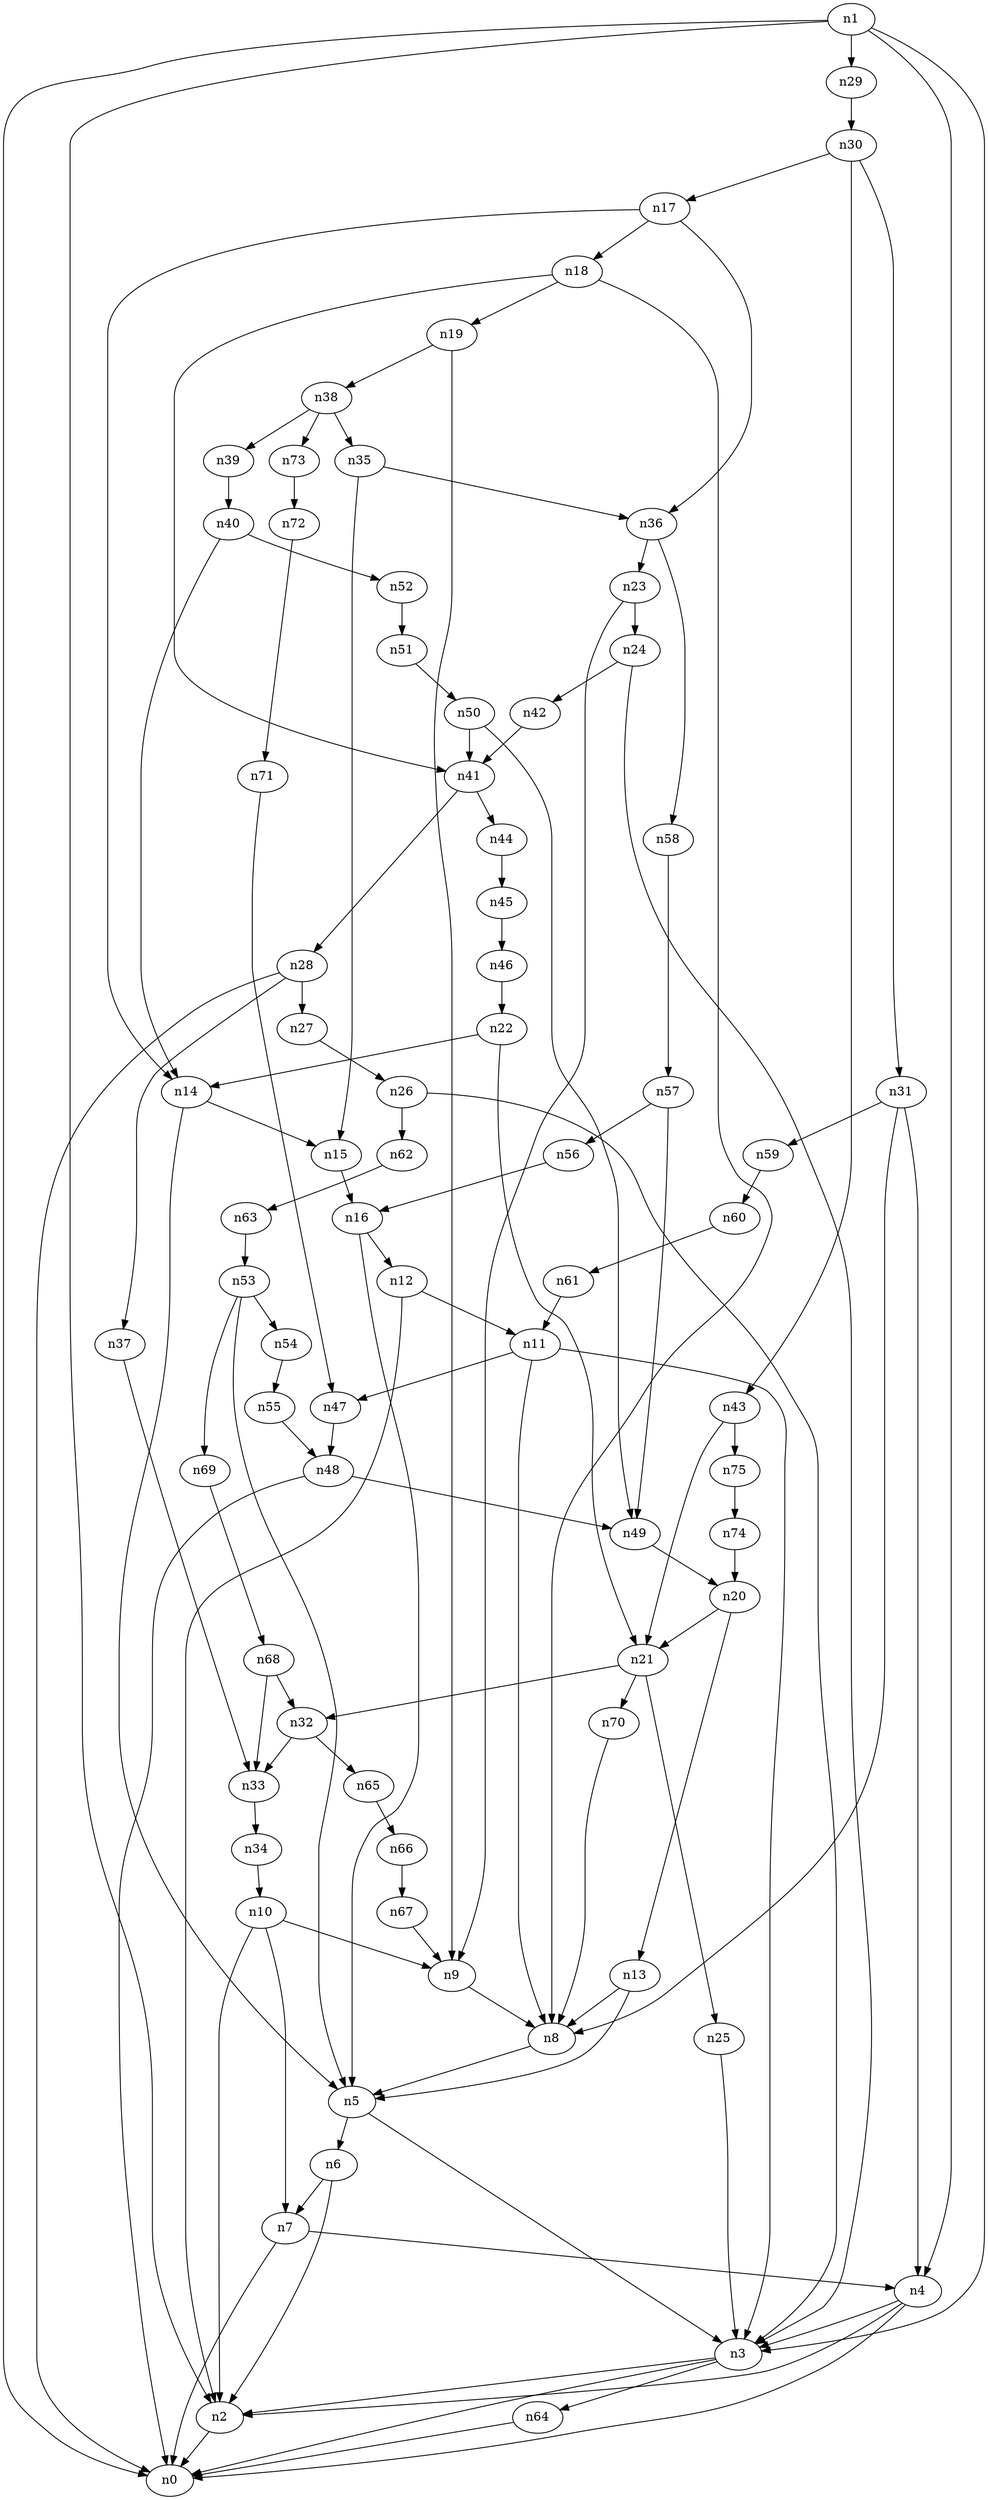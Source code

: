 digraph G {
	n1 -> n0	 [_graphml_id=e0];
	n1 -> n2	 [_graphml_id=e1];
	n1 -> n3	 [_graphml_id=e6];
	n1 -> n4	 [_graphml_id=e9];
	n1 -> n29	 [_graphml_id=e49];
	n2 -> n0	 [_graphml_id=e5];
	n3 -> n0	 [_graphml_id=e8];
	n3 -> n2	 [_graphml_id=e2];
	n3 -> n64	 [_graphml_id=e106];
	n4 -> n0	 [_graphml_id=e4];
	n4 -> n2	 [_graphml_id=e7];
	n4 -> n3	 [_graphml_id=e3];
	n5 -> n3	 [_graphml_id=e10];
	n5 -> n6	 [_graphml_id=e11];
	n6 -> n2	 [_graphml_id=e12];
	n6 -> n7	 [_graphml_id=e15];
	n7 -> n0	 [_graphml_id=e13];
	n7 -> n4	 [_graphml_id=e14];
	n8 -> n5	 [_graphml_id=e16];
	n9 -> n8	 [_graphml_id=e17];
	n10 -> n2	 [_graphml_id=e19];
	n10 -> n7	 [_graphml_id=e34];
	n10 -> n9	 [_graphml_id=e18];
	n11 -> n3	 [_graphml_id=e20];
	n11 -> n8	 [_graphml_id=e64];
	n11 -> n47	 [_graphml_id=e79];
	n12 -> n2	 [_graphml_id=e22];
	n12 -> n11	 [_graphml_id=e21];
	n13 -> n5	 [_graphml_id=e24];
	n13 -> n8	 [_graphml_id=e23];
	n14 -> n5	 [_graphml_id=e25];
	n14 -> n15	 [_graphml_id=e26];
	n15 -> n16	 [_graphml_id=e27];
	n16 -> n5	 [_graphml_id=e44];
	n16 -> n12	 [_graphml_id=e28];
	n17 -> n14	 [_graphml_id=e29];
	n17 -> n18	 [_graphml_id=e30];
	n17 -> n36	 [_graphml_id=e84];
	n18 -> n8	 [_graphml_id=e31];
	n18 -> n19	 [_graphml_id=e33];
	n18 -> n41	 [_graphml_id=e108];
	n19 -> n9	 [_graphml_id=e32];
	n19 -> n38	 [_graphml_id=e74];
	n20 -> n13	 [_graphml_id=e35];
	n20 -> n21	 [_graphml_id=e36];
	n21 -> n25	 [_graphml_id=e42];
	n21 -> n32	 [_graphml_id=e55];
	n21 -> n70	 [_graphml_id=e116];
	n22 -> n14	 [_graphml_id=e38];
	n22 -> n21	 [_graphml_id=e37];
	n23 -> n9	 [_graphml_id=e39];
	n23 -> n24	 [_graphml_id=e40];
	n24 -> n3	 [_graphml_id=e41];
	n24 -> n42	 [_graphml_id=e71];
	n25 -> n3	 [_graphml_id=e43];
	n26 -> n3	 [_graphml_id=e45];
	n26 -> n62	 [_graphml_id=e103];
	n27 -> n26	 [_graphml_id=e46];
	n28 -> n0	 [_graphml_id=e48];
	n28 -> n27	 [_graphml_id=e47];
	n28 -> n37	 [_graphml_id=e63];
	n29 -> n30	 [_graphml_id=e50];
	n30 -> n17	 [_graphml_id=e51];
	n30 -> n31	 [_graphml_id=e54];
	n30 -> n43	 [_graphml_id=e73];
	n31 -> n4	 [_graphml_id=e53];
	n31 -> n8	 [_graphml_id=e52];
	n31 -> n59	 [_graphml_id=e99];
	n32 -> n33	 [_graphml_id=e56];
	n32 -> n65	 [_graphml_id=e109];
	n33 -> n34	 [_graphml_id=e57];
	n34 -> n10	 [_graphml_id=e58];
	n35 -> n15	 [_graphml_id=e59];
	n35 -> n36	 [_graphml_id=e60];
	n36 -> n23	 [_graphml_id=e61];
	n36 -> n58	 [_graphml_id=e97];
	n37 -> n33	 [_graphml_id=e62];
	n38 -> n35	 [_graphml_id=e65];
	n38 -> n39	 [_graphml_id=e66];
	n38 -> n73	 [_graphml_id=e122];
	n39 -> n40	 [_graphml_id=e67];
	n40 -> n14	 [_graphml_id=e68];
	n40 -> n52	 [_graphml_id=e88];
	n41 -> n28	 [_graphml_id=e69];
	n41 -> n44	 [_graphml_id=e75];
	n42 -> n41	 [_graphml_id=e70];
	n43 -> n21	 [_graphml_id=e72];
	n43 -> n75	 [_graphml_id=e125];
	n44 -> n45	 [_graphml_id=e76];
	n45 -> n46	 [_graphml_id=e77];
	n46 -> n22	 [_graphml_id=e78];
	n47 -> n48	 [_graphml_id=e80];
	n48 -> n0	 [_graphml_id=e81];
	n48 -> n49	 [_graphml_id=e82];
	n49 -> n20	 [_graphml_id=e83];
	n50 -> n41	 [_graphml_id=e98];
	n50 -> n49	 [_graphml_id=e85];
	n51 -> n50	 [_graphml_id=e86];
	n52 -> n51	 [_graphml_id=e87];
	n53 -> n5	 [_graphml_id=e89];
	n53 -> n54	 [_graphml_id=e90];
	n53 -> n69	 [_graphml_id=e115];
	n54 -> n55	 [_graphml_id=e91];
	n55 -> n48	 [_graphml_id=e92];
	n56 -> n16	 [_graphml_id=e93];
	n57 -> n49	 [_graphml_id=e95];
	n57 -> n56	 [_graphml_id=e94];
	n58 -> n57	 [_graphml_id=e96];
	n59 -> n60	 [_graphml_id=e100];
	n60 -> n61	 [_graphml_id=e101];
	n61 -> n11	 [_graphml_id=e102];
	n62 -> n63	 [_graphml_id=e104];
	n63 -> n53	 [_graphml_id=e105];
	n64 -> n0	 [_graphml_id=e107];
	n65 -> n66	 [_graphml_id=e110];
	n66 -> n67	 [_graphml_id=e111];
	n67 -> n9	 [_graphml_id=e112];
	n68 -> n32	 [_graphml_id=e113];
	n68 -> n33	 [_graphml_id=e118];
	n69 -> n68	 [_graphml_id=e114];
	n70 -> n8	 [_graphml_id=e117];
	n71 -> n47	 [_graphml_id=e119];
	n72 -> n71	 [_graphml_id=e120];
	n73 -> n72	 [_graphml_id=e121];
	n74 -> n20	 [_graphml_id=e123];
	n75 -> n74	 [_graphml_id=e124];
}
